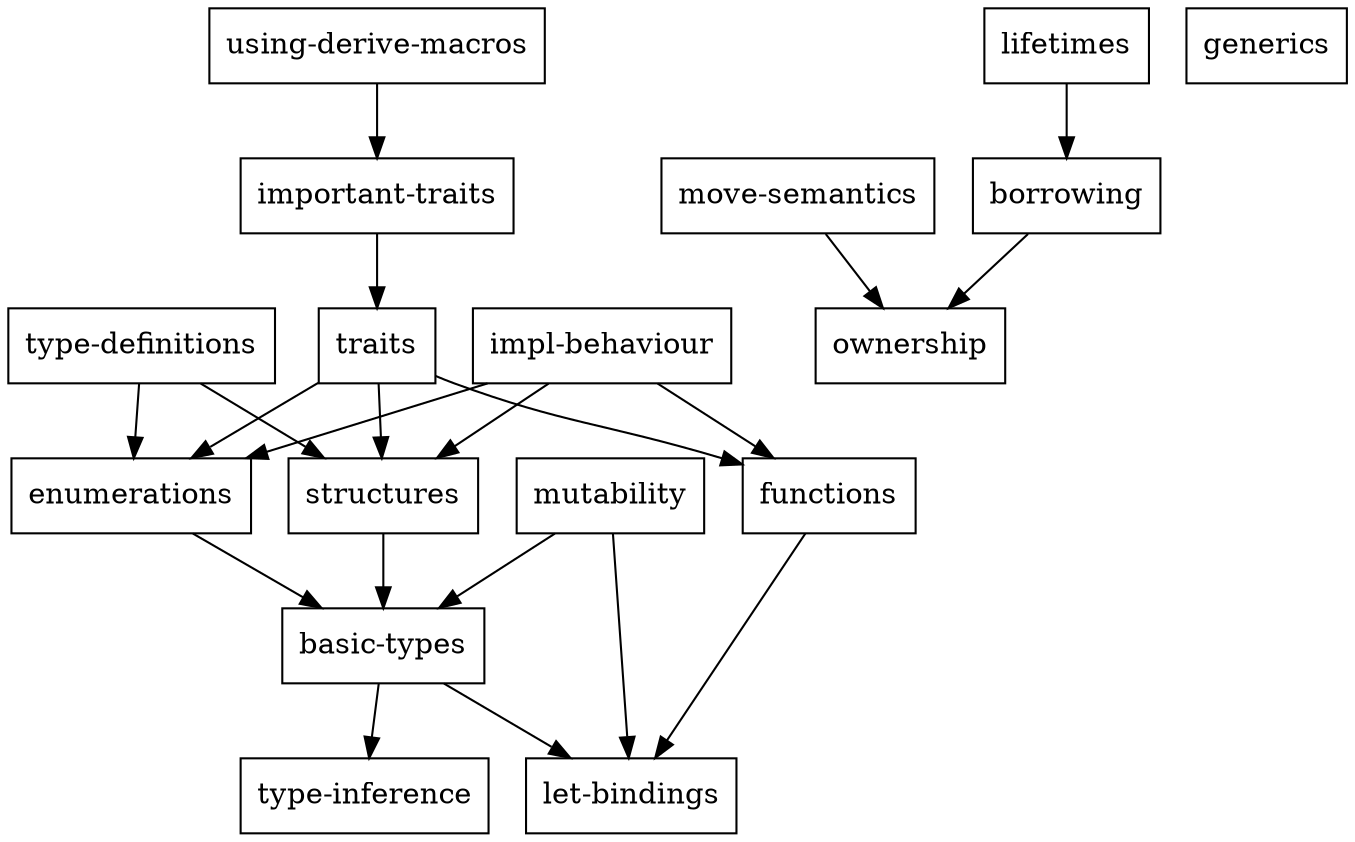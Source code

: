 digraph {
    0 [ label = "basic-types" shape = box]
    1 [ label = "let-bindings" shape = box]
    2 [ label = "type-inference" shape = box]
    3 [ label = "impl-behaviour" shape = box]
    4 [ label = "enumerations" shape = box]
    5 [ label = "functions" shape = box]
    6 [ label = "structures" shape = box]
    7 [ label = "borrowing" shape = box]
    8 [ label = "ownership" shape = box]
    9 [ label = "generics" shape = box]
    10 [ label = "important-traits" shape = box]
    11 [ label = "traits" shape = box]
    12 [ label = "lifetimes" shape = box]
    13 [ label = "move-semantics" shape = box]
    14 [ label = "mutability" shape = box]
    15 [ label = "type-definitions" shape = box]
    16 [ label = "using-derive-macros" shape = box]
    0 -> 1 [ ]
    0 -> 2 [ ]
    3 -> 4 [ ]
    3 -> 5 [ ]
    3 -> 6 [ ]
    4 -> 0 [ ]
    5 -> 1 [ ]
    6 -> 0 [ ]
    7 -> 8 [ ]
    10 -> 11 [ ]
    11 -> 4 [ ]
    11 -> 5 [ ]
    11 -> 6 [ ]
    12 -> 7 [ ]
    13 -> 8 [ ]
    14 -> 0 [ ]
    14 -> 1 [ ]
    15 -> 4 [ ]
    15 -> 6 [ ]
    16 -> 10 [ ]
}

